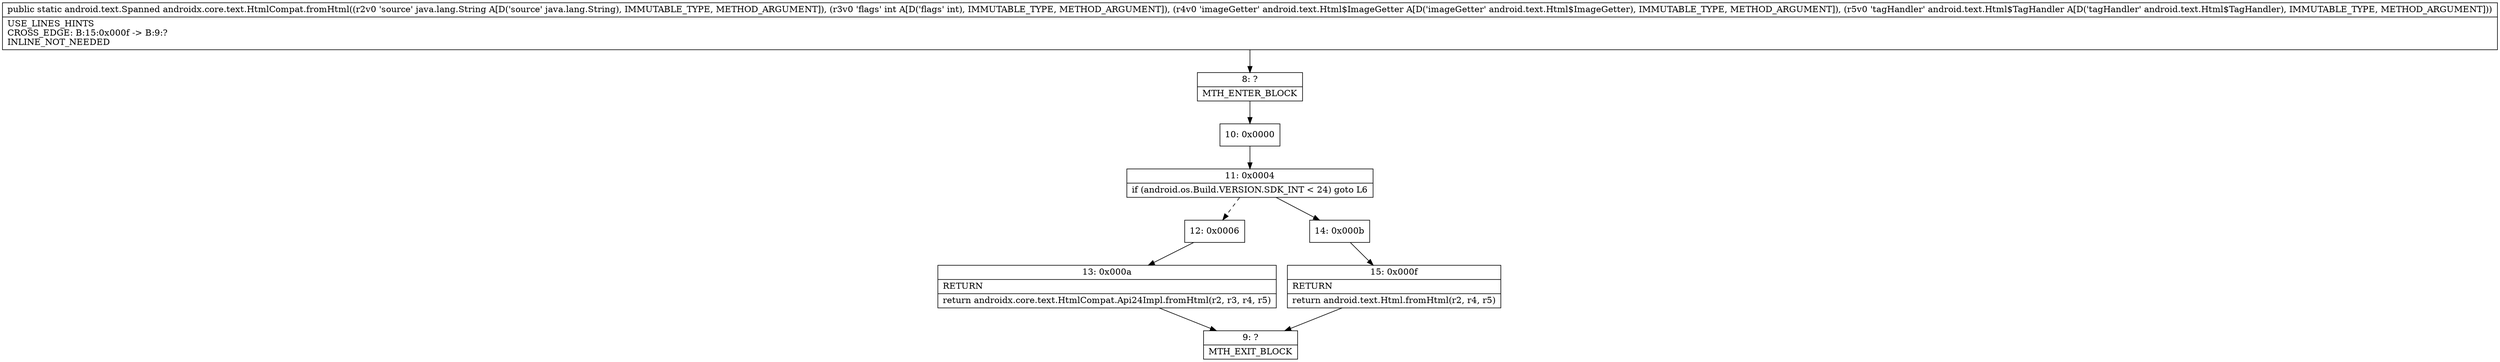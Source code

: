 digraph "CFG forandroidx.core.text.HtmlCompat.fromHtml(Ljava\/lang\/String;ILandroid\/text\/Html$ImageGetter;Landroid\/text\/Html$TagHandler;)Landroid\/text\/Spanned;" {
Node_8 [shape=record,label="{8\:\ ?|MTH_ENTER_BLOCK\l}"];
Node_10 [shape=record,label="{10\:\ 0x0000}"];
Node_11 [shape=record,label="{11\:\ 0x0004|if (android.os.Build.VERSION.SDK_INT \< 24) goto L6\l}"];
Node_12 [shape=record,label="{12\:\ 0x0006}"];
Node_13 [shape=record,label="{13\:\ 0x000a|RETURN\l|return androidx.core.text.HtmlCompat.Api24Impl.fromHtml(r2, r3, r4, r5)\l}"];
Node_9 [shape=record,label="{9\:\ ?|MTH_EXIT_BLOCK\l}"];
Node_14 [shape=record,label="{14\:\ 0x000b}"];
Node_15 [shape=record,label="{15\:\ 0x000f|RETURN\l|return android.text.Html.fromHtml(r2, r4, r5)\l}"];
MethodNode[shape=record,label="{public static android.text.Spanned androidx.core.text.HtmlCompat.fromHtml((r2v0 'source' java.lang.String A[D('source' java.lang.String), IMMUTABLE_TYPE, METHOD_ARGUMENT]), (r3v0 'flags' int A[D('flags' int), IMMUTABLE_TYPE, METHOD_ARGUMENT]), (r4v0 'imageGetter' android.text.Html$ImageGetter A[D('imageGetter' android.text.Html$ImageGetter), IMMUTABLE_TYPE, METHOD_ARGUMENT]), (r5v0 'tagHandler' android.text.Html$TagHandler A[D('tagHandler' android.text.Html$TagHandler), IMMUTABLE_TYPE, METHOD_ARGUMENT]))  | USE_LINES_HINTS\lCROSS_EDGE: B:15:0x000f \-\> B:9:?\lINLINE_NOT_NEEDED\l}"];
MethodNode -> Node_8;Node_8 -> Node_10;
Node_10 -> Node_11;
Node_11 -> Node_12[style=dashed];
Node_11 -> Node_14;
Node_12 -> Node_13;
Node_13 -> Node_9;
Node_14 -> Node_15;
Node_15 -> Node_9;
}

